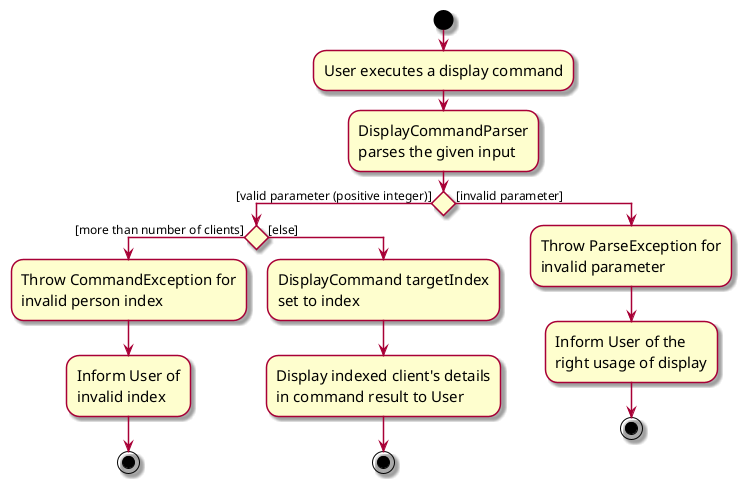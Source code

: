 @startuml
skin rose
skinparam ActivityFontSize 15
skinparam ArrowFontSize 12
start
:User executes a display command;
:DisplayCommandParser
parses the given input;

'Since the beta syntax does not support placing the condition outside the
'diamond we place it as the true branch instead.

if () then ([valid parameter (positive integer)])
   if () then ([more than number of clients])
       :Throw CommandException for
       invalid person index;
       :Inform User of
       invalid index;
       stop
   else ([else])
       :DisplayCommand targetIndex
       set to index;
       :Display indexed client's details
       in command result to User;
       stop
   endif
else ([invalid parameter])
        :Throw ParseException for
        invalid parameter;
        :Inform User of the
        right usage of display;
        stop
endif

@enduml
